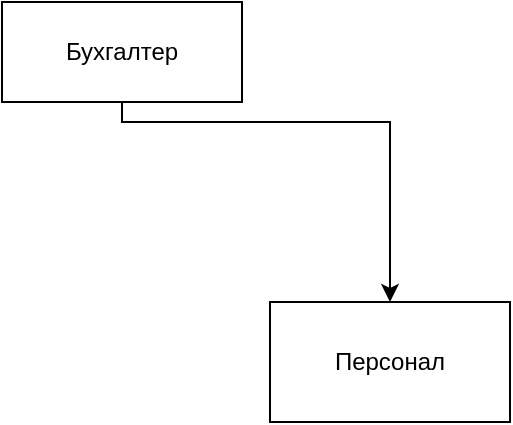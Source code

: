 <mxfile version="14.0.4" type="github">
  <diagram id="zXyZew6mR0OGcVX5BNAp" name="Page-1">
    <mxGraphModel dx="651" dy="524" grid="1" gridSize="10" guides="1" tooltips="1" connect="1" arrows="1" fold="1" page="1" pageScale="1" pageWidth="827" pageHeight="1169" math="0" shadow="0">
      <root>
        <mxCell id="0" />
        <mxCell id="1" parent="0" />
        <mxCell id="_ZYFwDqRFlJKG9TL98dB-1" value="Персонал" style="whiteSpace=wrap;html=1;" vertex="1" parent="1">
          <mxGeometry x="294" y="250" width="120" height="60" as="geometry" />
        </mxCell>
        <mxCell id="_ZYFwDqRFlJKG9TL98dB-4" style="edgeStyle=orthogonalEdgeStyle;rounded=0;orthogonalLoop=1;jettySize=auto;html=1;entryX=0.5;entryY=0;entryDx=0;entryDy=0;" edge="1" parent="1" source="_ZYFwDqRFlJKG9TL98dB-3" target="_ZYFwDqRFlJKG9TL98dB-1">
          <mxGeometry relative="1" as="geometry">
            <Array as="points">
              <mxPoint x="330" y="160" />
              <mxPoint x="330" y="160" />
            </Array>
          </mxGeometry>
        </mxCell>
        <mxCell id="_ZYFwDqRFlJKG9TL98dB-3" value="Бухгалтер" style="whiteSpace=wrap;html=1;" vertex="1" parent="1">
          <mxGeometry x="160" y="100" width="120" height="50" as="geometry" />
        </mxCell>
      </root>
    </mxGraphModel>
  </diagram>
</mxfile>
